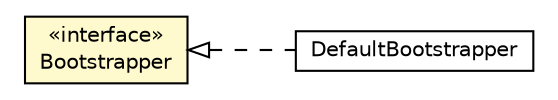 #!/usr/local/bin/dot
#
# Class diagram 
# Generated by UMLGraph version R5_6-24-gf6e263 (http://www.umlgraph.org/)
#

digraph G {
	edge [fontname="Helvetica",fontsize=10,labelfontname="Helvetica",labelfontsize=10];
	node [fontname="Helvetica",fontsize=10,shape=plaintext];
	nodesep=0.25;
	ranksep=0.5;
	rankdir=LR;
	// com.gwtplatform.mvp.client.DefaultBootstrapper
	c102318 [label=<<table title="com.gwtplatform.mvp.client.DefaultBootstrapper" border="0" cellborder="1" cellspacing="0" cellpadding="2" port="p" href="./DefaultBootstrapper.html">
		<tr><td><table border="0" cellspacing="0" cellpadding="1">
<tr><td align="center" balign="center"> DefaultBootstrapper </td></tr>
		</table></td></tr>
		</table>>, URL="./DefaultBootstrapper.html", fontname="Helvetica", fontcolor="black", fontsize=10.0];
	// com.gwtplatform.mvp.client.Bootstrapper
	c102321 [label=<<table title="com.gwtplatform.mvp.client.Bootstrapper" border="0" cellborder="1" cellspacing="0" cellpadding="2" port="p" bgcolor="lemonChiffon" href="./Bootstrapper.html">
		<tr><td><table border="0" cellspacing="0" cellpadding="1">
<tr><td align="center" balign="center"> &#171;interface&#187; </td></tr>
<tr><td align="center" balign="center"> Bootstrapper </td></tr>
		</table></td></tr>
		</table>>, URL="./Bootstrapper.html", fontname="Helvetica", fontcolor="black", fontsize=10.0];
	//com.gwtplatform.mvp.client.DefaultBootstrapper implements com.gwtplatform.mvp.client.Bootstrapper
	c102321:p -> c102318:p [dir=back,arrowtail=empty,style=dashed];
}

